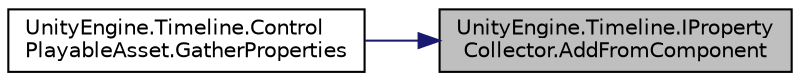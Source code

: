 digraph "UnityEngine.Timeline.IPropertyCollector.AddFromComponent"
{
 // LATEX_PDF_SIZE
  edge [fontname="Helvetica",fontsize="10",labelfontname="Helvetica",labelfontsize="10"];
  node [fontname="Helvetica",fontsize="10",shape=record];
  rankdir="RL";
  Node1 [label="UnityEngine.Timeline.IProperty\lCollector.AddFromComponent",height=0.2,width=0.4,color="black", fillcolor="grey75", style="filled", fontcolor="black",tooltip="Set all serializable properties on a component to be under preview control."];
  Node1 -> Node2 [dir="back",color="midnightblue",fontsize="10",style="solid",fontname="Helvetica"];
  Node2 [label="UnityEngine.Timeline.Control\lPlayableAsset.GatherProperties",height=0.2,width=0.4,color="black", fillcolor="white", style="filled",URL="$class_unity_engine_1_1_timeline_1_1_control_playable_asset.html#a56ee156f040a4606f873e2580b305512",tooltip="Called by the Timeline Editor to gather properties requiring preview."];
}
